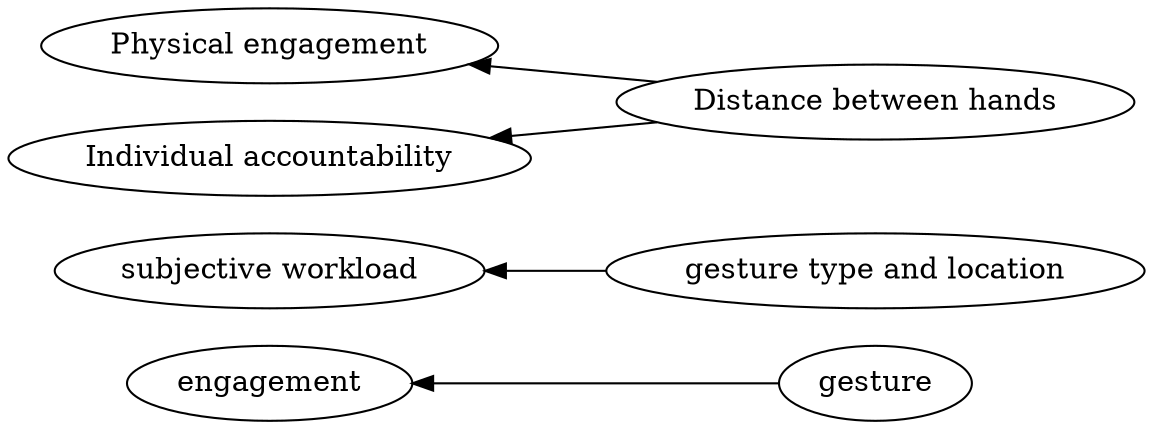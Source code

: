 digraph Test {
	rankdir=RL
	size="10,10"
	overlap=false
	splines=true
	{rank=same; "gesture" "gesture type and location" "Distance between hands";}
	{rank=same; "engagement" "subjective workload" "Physical engagement" "Individual accountability";}
	gesture [href="https://scholar.google.com/scholar?hl=en&q=The%20Additive%20Value%20of%20Multimodal%20Features%20for%20Predicting%20Engagement,%20Frustration,%20and%20Learning%20during%20Tutoring" target=_blank]
	gesture -> engagement
	"Distance between hands" [href="https://scholar.google.com/scholar?hl=en&q=Using%20Multimodal%20Learning%20Analytics%20to%20Identify%20Aspects%20of%20Collaboration%20in%20Project-Based%20Learning" target=_blank]
	"Distance between hands" -> "Physical engagement"
	"gesture type and location" [href="https://scholar.google.com/scholar?hl=en&q=Improving%20Visibility%20of%20Remote%20Gestures%20in%20Distributed%20Tabletop%20Collaboration" target=_blank]
	"gesture type and location" -> "subjective workload"
	"Distance between hands" [href="https://scholar.google.com/scholar?hl=en&q=Using%20Multimodal%20Learning%20Analytics%20to%20Identify%20Aspects%20of%20Collaboration%20in%20Project-Based%20Learning" target=_blank]
	"Distance between hands" -> "Individual accountability"
}
